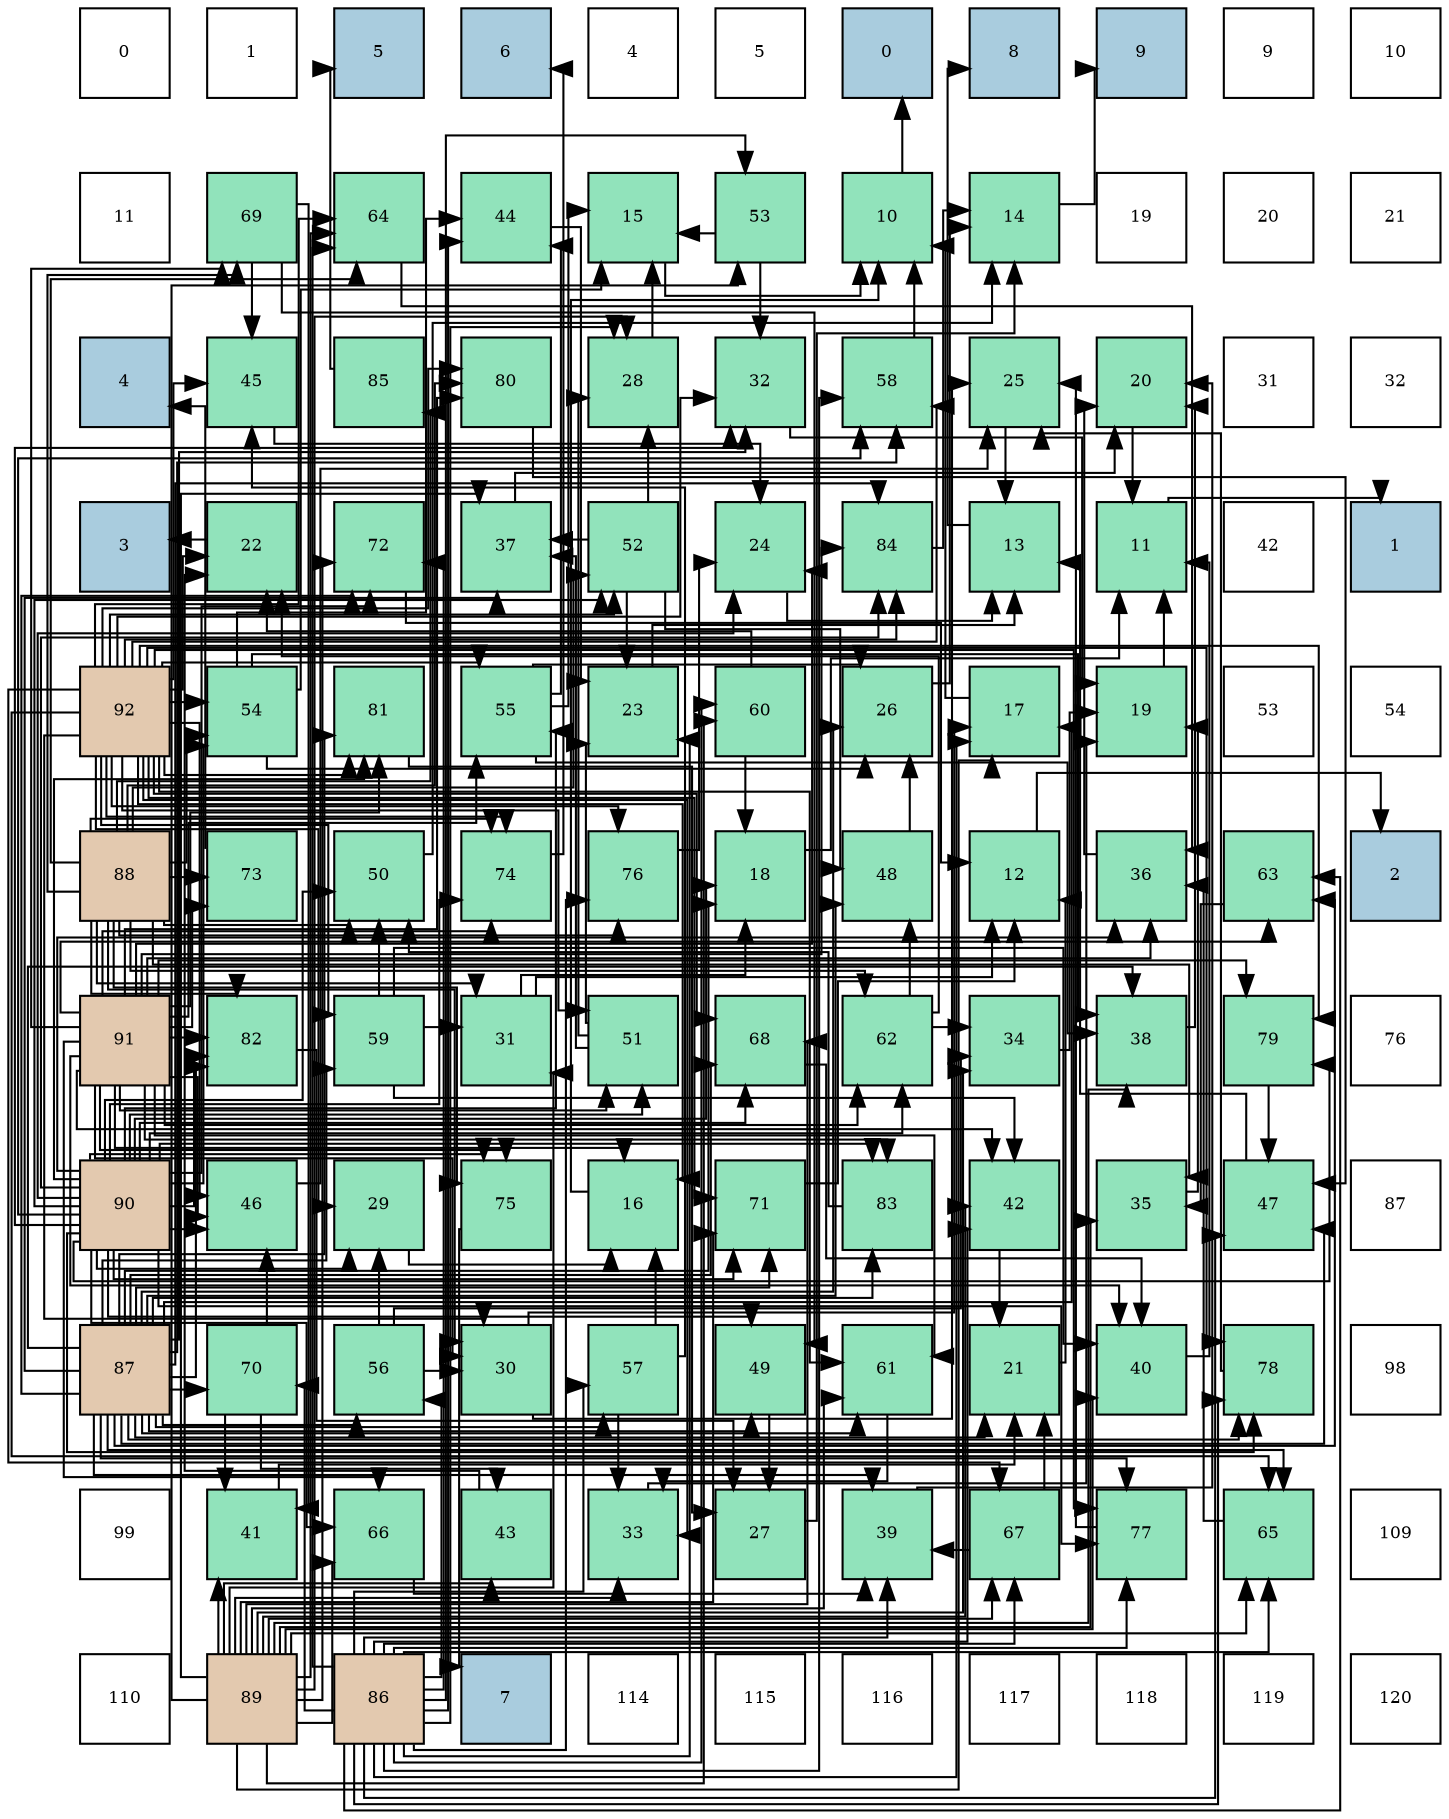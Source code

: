 digraph layout{
 rankdir=TB;
 splines=ortho;
 node [style=filled shape=square fixedsize=true width=0.6];
0[label="0", fontsize=8, fillcolor="#ffffff"];
1[label="1", fontsize=8, fillcolor="#ffffff"];
2[label="5", fontsize=8, fillcolor="#a9ccde"];
3[label="6", fontsize=8, fillcolor="#a9ccde"];
4[label="4", fontsize=8, fillcolor="#ffffff"];
5[label="5", fontsize=8, fillcolor="#ffffff"];
6[label="0", fontsize=8, fillcolor="#a9ccde"];
7[label="8", fontsize=8, fillcolor="#a9ccde"];
8[label="9", fontsize=8, fillcolor="#a9ccde"];
9[label="9", fontsize=8, fillcolor="#ffffff"];
10[label="10", fontsize=8, fillcolor="#ffffff"];
11[label="11", fontsize=8, fillcolor="#ffffff"];
12[label="69", fontsize=8, fillcolor="#91e3bb"];
13[label="64", fontsize=8, fillcolor="#91e3bb"];
14[label="44", fontsize=8, fillcolor="#91e3bb"];
15[label="15", fontsize=8, fillcolor="#91e3bb"];
16[label="53", fontsize=8, fillcolor="#91e3bb"];
17[label="10", fontsize=8, fillcolor="#91e3bb"];
18[label="14", fontsize=8, fillcolor="#91e3bb"];
19[label="19", fontsize=8, fillcolor="#ffffff"];
20[label="20", fontsize=8, fillcolor="#ffffff"];
21[label="21", fontsize=8, fillcolor="#ffffff"];
22[label="4", fontsize=8, fillcolor="#a9ccde"];
23[label="45", fontsize=8, fillcolor="#91e3bb"];
24[label="85", fontsize=8, fillcolor="#91e3bb"];
25[label="80", fontsize=8, fillcolor="#91e3bb"];
26[label="28", fontsize=8, fillcolor="#91e3bb"];
27[label="32", fontsize=8, fillcolor="#91e3bb"];
28[label="58", fontsize=8, fillcolor="#91e3bb"];
29[label="25", fontsize=8, fillcolor="#91e3bb"];
30[label="20", fontsize=8, fillcolor="#91e3bb"];
31[label="31", fontsize=8, fillcolor="#ffffff"];
32[label="32", fontsize=8, fillcolor="#ffffff"];
33[label="3", fontsize=8, fillcolor="#a9ccde"];
34[label="22", fontsize=8, fillcolor="#91e3bb"];
35[label="72", fontsize=8, fillcolor="#91e3bb"];
36[label="37", fontsize=8, fillcolor="#91e3bb"];
37[label="52", fontsize=8, fillcolor="#91e3bb"];
38[label="24", fontsize=8, fillcolor="#91e3bb"];
39[label="84", fontsize=8, fillcolor="#91e3bb"];
40[label="13", fontsize=8, fillcolor="#91e3bb"];
41[label="11", fontsize=8, fillcolor="#91e3bb"];
42[label="42", fontsize=8, fillcolor="#ffffff"];
43[label="1", fontsize=8, fillcolor="#a9ccde"];
44[label="92", fontsize=8, fillcolor="#e3c9af"];
45[label="54", fontsize=8, fillcolor="#91e3bb"];
46[label="81", fontsize=8, fillcolor="#91e3bb"];
47[label="55", fontsize=8, fillcolor="#91e3bb"];
48[label="23", fontsize=8, fillcolor="#91e3bb"];
49[label="60", fontsize=8, fillcolor="#91e3bb"];
50[label="26", fontsize=8, fillcolor="#91e3bb"];
51[label="17", fontsize=8, fillcolor="#91e3bb"];
52[label="19", fontsize=8, fillcolor="#91e3bb"];
53[label="53", fontsize=8, fillcolor="#ffffff"];
54[label="54", fontsize=8, fillcolor="#ffffff"];
55[label="88", fontsize=8, fillcolor="#e3c9af"];
56[label="73", fontsize=8, fillcolor="#91e3bb"];
57[label="50", fontsize=8, fillcolor="#91e3bb"];
58[label="74", fontsize=8, fillcolor="#91e3bb"];
59[label="76", fontsize=8, fillcolor="#91e3bb"];
60[label="18", fontsize=8, fillcolor="#91e3bb"];
61[label="48", fontsize=8, fillcolor="#91e3bb"];
62[label="12", fontsize=8, fillcolor="#91e3bb"];
63[label="36", fontsize=8, fillcolor="#91e3bb"];
64[label="63", fontsize=8, fillcolor="#91e3bb"];
65[label="2", fontsize=8, fillcolor="#a9ccde"];
66[label="91", fontsize=8, fillcolor="#e3c9af"];
67[label="82", fontsize=8, fillcolor="#91e3bb"];
68[label="59", fontsize=8, fillcolor="#91e3bb"];
69[label="31", fontsize=8, fillcolor="#91e3bb"];
70[label="51", fontsize=8, fillcolor="#91e3bb"];
71[label="68", fontsize=8, fillcolor="#91e3bb"];
72[label="62", fontsize=8, fillcolor="#91e3bb"];
73[label="34", fontsize=8, fillcolor="#91e3bb"];
74[label="38", fontsize=8, fillcolor="#91e3bb"];
75[label="79", fontsize=8, fillcolor="#91e3bb"];
76[label="76", fontsize=8, fillcolor="#ffffff"];
77[label="90", fontsize=8, fillcolor="#e3c9af"];
78[label="46", fontsize=8, fillcolor="#91e3bb"];
79[label="29", fontsize=8, fillcolor="#91e3bb"];
80[label="75", fontsize=8, fillcolor="#91e3bb"];
81[label="16", fontsize=8, fillcolor="#91e3bb"];
82[label="71", fontsize=8, fillcolor="#91e3bb"];
83[label="83", fontsize=8, fillcolor="#91e3bb"];
84[label="42", fontsize=8, fillcolor="#91e3bb"];
85[label="35", fontsize=8, fillcolor="#91e3bb"];
86[label="47", fontsize=8, fillcolor="#91e3bb"];
87[label="87", fontsize=8, fillcolor="#ffffff"];
88[label="87", fontsize=8, fillcolor="#e3c9af"];
89[label="70", fontsize=8, fillcolor="#91e3bb"];
90[label="56", fontsize=8, fillcolor="#91e3bb"];
91[label="30", fontsize=8, fillcolor="#91e3bb"];
92[label="57", fontsize=8, fillcolor="#91e3bb"];
93[label="49", fontsize=8, fillcolor="#91e3bb"];
94[label="61", fontsize=8, fillcolor="#91e3bb"];
95[label="21", fontsize=8, fillcolor="#91e3bb"];
96[label="40", fontsize=8, fillcolor="#91e3bb"];
97[label="78", fontsize=8, fillcolor="#91e3bb"];
98[label="98", fontsize=8, fillcolor="#ffffff"];
99[label="99", fontsize=8, fillcolor="#ffffff"];
100[label="41", fontsize=8, fillcolor="#91e3bb"];
101[label="66", fontsize=8, fillcolor="#91e3bb"];
102[label="43", fontsize=8, fillcolor="#91e3bb"];
103[label="33", fontsize=8, fillcolor="#91e3bb"];
104[label="27", fontsize=8, fillcolor="#91e3bb"];
105[label="39", fontsize=8, fillcolor="#91e3bb"];
106[label="67", fontsize=8, fillcolor="#91e3bb"];
107[label="77", fontsize=8, fillcolor="#91e3bb"];
108[label="65", fontsize=8, fillcolor="#91e3bb"];
109[label="109", fontsize=8, fillcolor="#ffffff"];
110[label="110", fontsize=8, fillcolor="#ffffff"];
111[label="89", fontsize=8, fillcolor="#e3c9af"];
112[label="86", fontsize=8, fillcolor="#e3c9af"];
113[label="7", fontsize=8, fillcolor="#a9ccde"];
114[label="114", fontsize=8, fillcolor="#ffffff"];
115[label="115", fontsize=8, fillcolor="#ffffff"];
116[label="116", fontsize=8, fillcolor="#ffffff"];
117[label="117", fontsize=8, fillcolor="#ffffff"];
118[label="118", fontsize=8, fillcolor="#ffffff"];
119[label="119", fontsize=8, fillcolor="#ffffff"];
120[label="120", fontsize=8, fillcolor="#ffffff"];
edge [constraint=false, style=vis];17 -> 6;
41 -> 43;
62 -> 65;
40 -> 7;
18 -> 8;
15 -> 17;
81 -> 17;
51 -> 17;
60 -> 41;
52 -> 41;
30 -> 41;
95 -> 62;
34 -> 33;
48 -> 40;
38 -> 40;
29 -> 40;
50 -> 18;
104 -> 18;
26 -> 15;
79 -> 81;
91 -> 51;
91 -> 29;
69 -> 62;
69 -> 60;
27 -> 52;
103 -> 52;
73 -> 52;
85 -> 52;
63 -> 30;
36 -> 30;
74 -> 30;
105 -> 30;
96 -> 41;
100 -> 95;
84 -> 95;
102 -> 34;
14 -> 48;
23 -> 38;
78 -> 29;
86 -> 40;
61 -> 50;
93 -> 104;
57 -> 18;
70 -> 48;
70 -> 26;
70 -> 36;
37 -> 48;
37 -> 26;
37 -> 36;
37 -> 61;
16 -> 15;
16 -> 27;
45 -> 15;
45 -> 50;
45 -> 74;
45 -> 14;
47 -> 15;
47 -> 50;
47 -> 74;
47 -> 14;
90 -> 79;
90 -> 91;
90 -> 73;
92 -> 81;
92 -> 103;
92 -> 23;
28 -> 17;
68 -> 69;
68 -> 96;
68 -> 84;
68 -> 57;
49 -> 60;
49 -> 34;
94 -> 103;
72 -> 34;
72 -> 73;
72 -> 61;
64 -> 85;
13 -> 63;
108 -> 63;
101 -> 105;
106 -> 95;
106 -> 105;
71 -> 96;
12 -> 100;
12 -> 23;
12 -> 93;
89 -> 100;
89 -> 102;
89 -> 78;
82 -> 62;
35 -> 62;
56 -> 22;
58 -> 3;
80 -> 113;
59 -> 38;
107 -> 29;
97 -> 29;
75 -> 86;
25 -> 86;
46 -> 104;
67 -> 104;
83 -> 57;
39 -> 18;
24 -> 2;
112 -> 51;
112 -> 48;
112 -> 26;
112 -> 105;
112 -> 84;
112 -> 14;
112 -> 86;
112 -> 16;
112 -> 90;
112 -> 92;
112 -> 28;
112 -> 49;
112 -> 64;
112 -> 13;
112 -> 108;
112 -> 106;
112 -> 89;
112 -> 35;
112 -> 59;
112 -> 107;
112 -> 97;
88 -> 51;
88 -> 60;
88 -> 95;
88 -> 50;
88 -> 27;
88 -> 36;
88 -> 74;
88 -> 105;
88 -> 86;
88 -> 61;
88 -> 93;
88 -> 90;
88 -> 92;
88 -> 28;
88 -> 68;
88 -> 94;
88 -> 64;
88 -> 108;
88 -> 71;
88 -> 89;
88 -> 82;
88 -> 35;
88 -> 107;
88 -> 97;
88 -> 46;
88 -> 67;
88 -> 83;
88 -> 39;
55 -> 91;
55 -> 69;
55 -> 85;
55 -> 57;
55 -> 37;
55 -> 45;
55 -> 72;
55 -> 13;
55 -> 12;
55 -> 56;
55 -> 58;
55 -> 80;
55 -> 59;
55 -> 25;
55 -> 67;
55 -> 24;
111 -> 51;
111 -> 26;
111 -> 69;
111 -> 103;
111 -> 73;
111 -> 85;
111 -> 36;
111 -> 74;
111 -> 96;
111 -> 100;
111 -> 84;
111 -> 102;
111 -> 16;
111 -> 49;
111 -> 94;
111 -> 13;
111 -> 108;
111 -> 101;
111 -> 106;
111 -> 71;
111 -> 82;
111 -> 35;
77 -> 60;
77 -> 38;
77 -> 79;
77 -> 27;
77 -> 63;
77 -> 78;
77 -> 93;
77 -> 57;
77 -> 70;
77 -> 37;
77 -> 45;
77 -> 47;
77 -> 28;
77 -> 72;
77 -> 101;
77 -> 71;
77 -> 82;
77 -> 35;
77 -> 58;
77 -> 80;
77 -> 107;
77 -> 97;
77 -> 75;
77 -> 46;
77 -> 67;
77 -> 83;
77 -> 39;
66 -> 81;
66 -> 38;
66 -> 91;
66 -> 63;
66 -> 96;
66 -> 84;
66 -> 78;
66 -> 70;
66 -> 47;
66 -> 94;
66 -> 72;
66 -> 64;
66 -> 101;
66 -> 12;
66 -> 56;
66 -> 58;
66 -> 80;
66 -> 75;
66 -> 25;
66 -> 46;
66 -> 67;
66 -> 83;
66 -> 39;
44 -> 81;
44 -> 34;
44 -> 79;
44 -> 91;
44 -> 27;
44 -> 103;
44 -> 23;
44 -> 78;
44 -> 70;
44 -> 37;
44 -> 45;
44 -> 47;
44 -> 28;
44 -> 68;
44 -> 94;
44 -> 13;
44 -> 108;
44 -> 106;
44 -> 71;
44 -> 82;
44 -> 58;
44 -> 59;
44 -> 107;
44 -> 97;
44 -> 75;
44 -> 25;
44 -> 46;
44 -> 39;
edge [constraint=true, style=invis];
0 -> 11 -> 22 -> 33 -> 44 -> 55 -> 66 -> 77 -> 88 -> 99 -> 110;
1 -> 12 -> 23 -> 34 -> 45 -> 56 -> 67 -> 78 -> 89 -> 100 -> 111;
2 -> 13 -> 24 -> 35 -> 46 -> 57 -> 68 -> 79 -> 90 -> 101 -> 112;
3 -> 14 -> 25 -> 36 -> 47 -> 58 -> 69 -> 80 -> 91 -> 102 -> 113;
4 -> 15 -> 26 -> 37 -> 48 -> 59 -> 70 -> 81 -> 92 -> 103 -> 114;
5 -> 16 -> 27 -> 38 -> 49 -> 60 -> 71 -> 82 -> 93 -> 104 -> 115;
6 -> 17 -> 28 -> 39 -> 50 -> 61 -> 72 -> 83 -> 94 -> 105 -> 116;
7 -> 18 -> 29 -> 40 -> 51 -> 62 -> 73 -> 84 -> 95 -> 106 -> 117;
8 -> 19 -> 30 -> 41 -> 52 -> 63 -> 74 -> 85 -> 96 -> 107 -> 118;
9 -> 20 -> 31 -> 42 -> 53 -> 64 -> 75 -> 86 -> 97 -> 108 -> 119;
10 -> 21 -> 32 -> 43 -> 54 -> 65 -> 76 -> 87 -> 98 -> 109 -> 120;
rank = same {0 -> 1 -> 2 -> 3 -> 4 -> 5 -> 6 -> 7 -> 8 -> 9 -> 10};
rank = same {11 -> 12 -> 13 -> 14 -> 15 -> 16 -> 17 -> 18 -> 19 -> 20 -> 21};
rank = same {22 -> 23 -> 24 -> 25 -> 26 -> 27 -> 28 -> 29 -> 30 -> 31 -> 32};
rank = same {33 -> 34 -> 35 -> 36 -> 37 -> 38 -> 39 -> 40 -> 41 -> 42 -> 43};
rank = same {44 -> 45 -> 46 -> 47 -> 48 -> 49 -> 50 -> 51 -> 52 -> 53 -> 54};
rank = same {55 -> 56 -> 57 -> 58 -> 59 -> 60 -> 61 -> 62 -> 63 -> 64 -> 65};
rank = same {66 -> 67 -> 68 -> 69 -> 70 -> 71 -> 72 -> 73 -> 74 -> 75 -> 76};
rank = same {77 -> 78 -> 79 -> 80 -> 81 -> 82 -> 83 -> 84 -> 85 -> 86 -> 87};
rank = same {88 -> 89 -> 90 -> 91 -> 92 -> 93 -> 94 -> 95 -> 96 -> 97 -> 98};
rank = same {99 -> 100 -> 101 -> 102 -> 103 -> 104 -> 105 -> 106 -> 107 -> 108 -> 109};
rank = same {110 -> 111 -> 112 -> 113 -> 114 -> 115 -> 116 -> 117 -> 118 -> 119 -> 120};
}